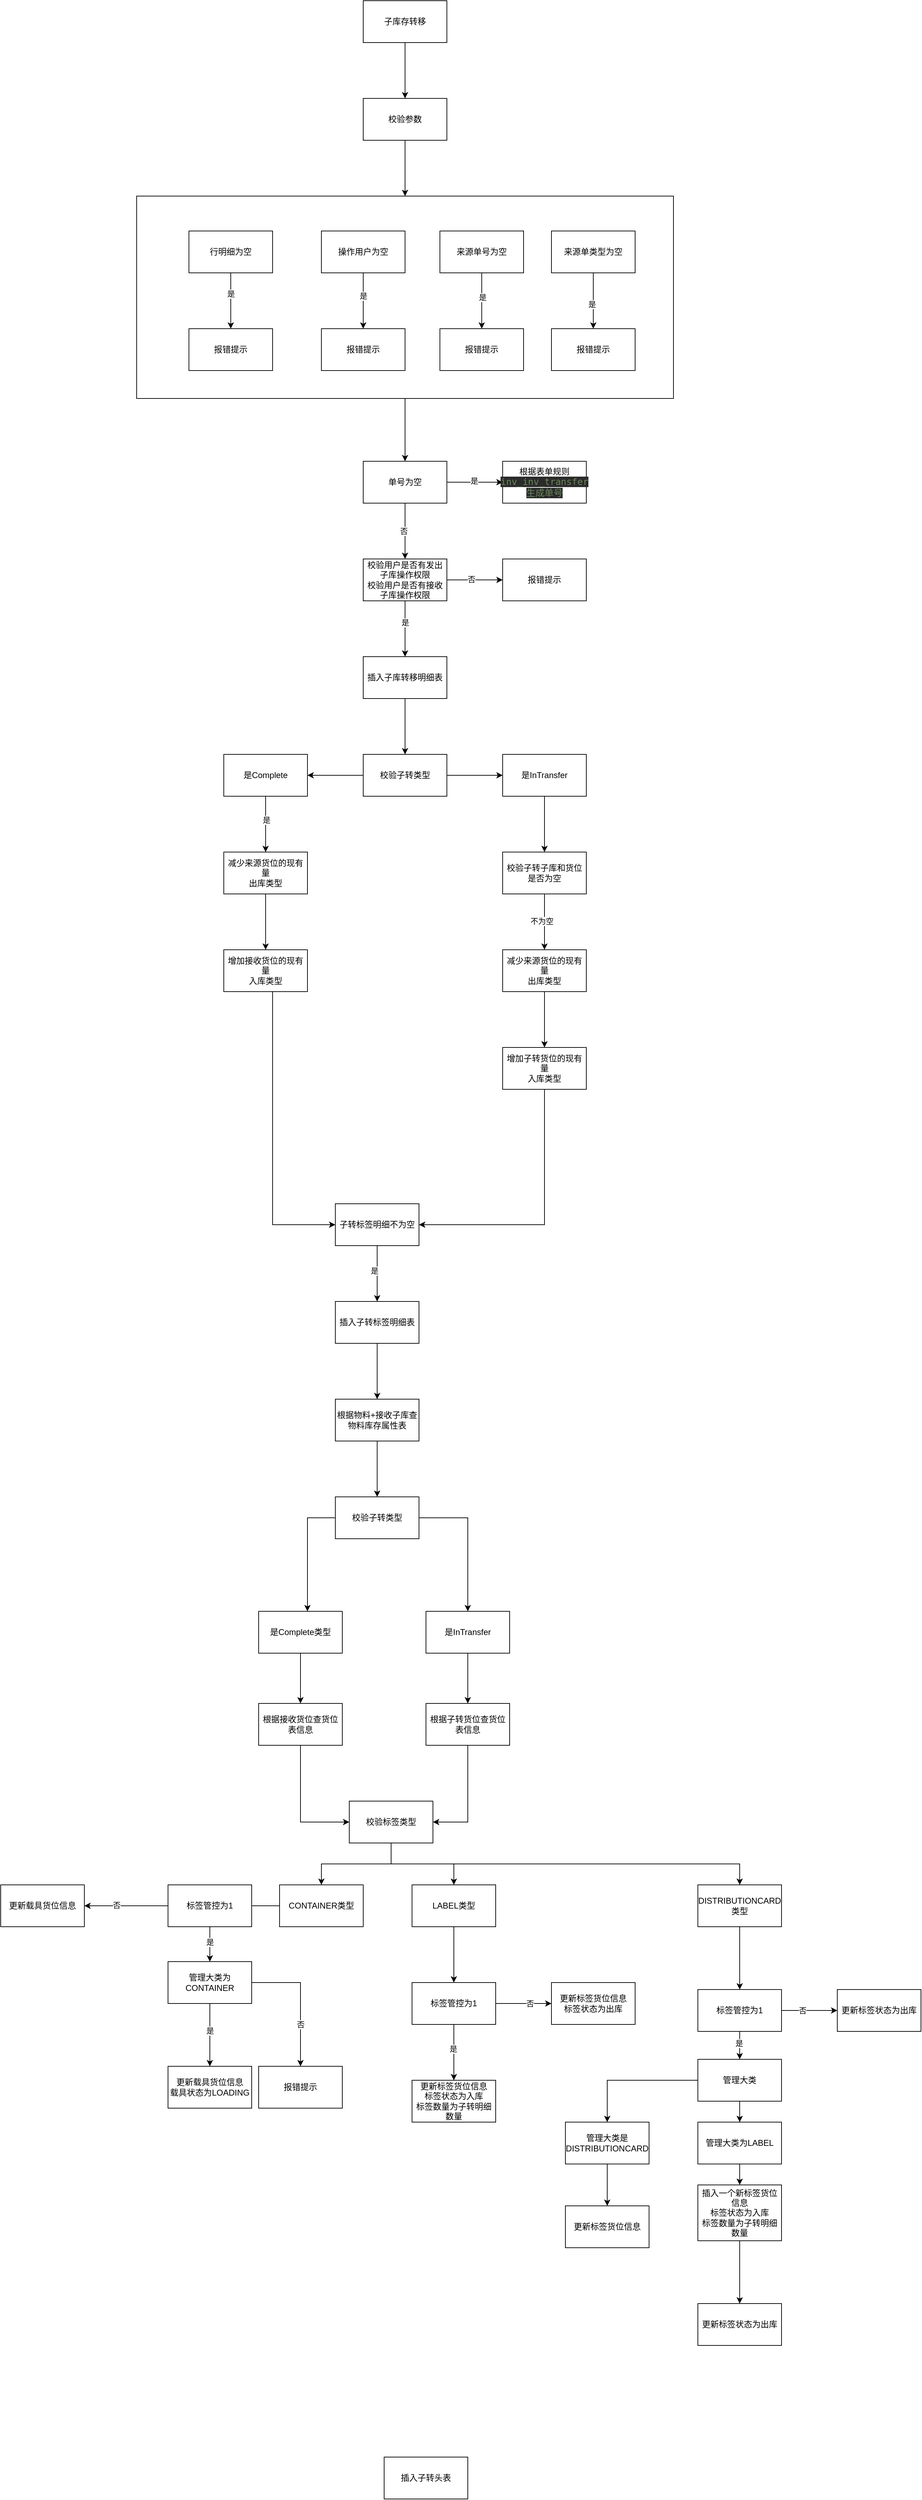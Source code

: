 <mxfile version="28.2.5">
  <diagram name="第 1 页" id="tIoFocaSIfOoUcppqvgv">
    <mxGraphModel dx="2492" dy="751" grid="1" gridSize="10" guides="1" tooltips="1" connect="1" arrows="1" fold="1" page="1" pageScale="1" pageWidth="827" pageHeight="1169" math="0" shadow="0">
      <root>
        <mxCell id="0" />
        <mxCell id="1" parent="0" />
        <mxCell id="RAw1Ewp5d5r38ydStngE-3" value="" style="edgeStyle=orthogonalEdgeStyle;rounded=0;orthogonalLoop=1;jettySize=auto;html=1;" edge="1" parent="1" source="RAw1Ewp5d5r38ydStngE-1" target="RAw1Ewp5d5r38ydStngE-2">
          <mxGeometry relative="1" as="geometry" />
        </mxCell>
        <mxCell id="RAw1Ewp5d5r38ydStngE-1" value="子库存转移" style="rounded=0;whiteSpace=wrap;html=1;" vertex="1" parent="1">
          <mxGeometry x="330" y="30" width="120" height="60" as="geometry" />
        </mxCell>
        <mxCell id="RAw1Ewp5d5r38ydStngE-5" value="" style="edgeStyle=orthogonalEdgeStyle;rounded=0;orthogonalLoop=1;jettySize=auto;html=1;" edge="1" parent="1" source="RAw1Ewp5d5r38ydStngE-2" target="RAw1Ewp5d5r38ydStngE-4">
          <mxGeometry relative="1" as="geometry" />
        </mxCell>
        <mxCell id="RAw1Ewp5d5r38ydStngE-2" value="校验参数" style="whiteSpace=wrap;html=1;rounded=0;" vertex="1" parent="1">
          <mxGeometry x="330" y="170" width="120" height="60" as="geometry" />
        </mxCell>
        <mxCell id="RAw1Ewp5d5r38ydStngE-23" value="" style="edgeStyle=orthogonalEdgeStyle;rounded=0;orthogonalLoop=1;jettySize=auto;html=1;" edge="1" parent="1" source="RAw1Ewp5d5r38ydStngE-4" target="RAw1Ewp5d5r38ydStngE-22">
          <mxGeometry relative="1" as="geometry" />
        </mxCell>
        <mxCell id="RAw1Ewp5d5r38ydStngE-4" value="" style="whiteSpace=wrap;html=1;rounded=0;" vertex="1" parent="1">
          <mxGeometry x="5" y="310" width="770" height="290" as="geometry" />
        </mxCell>
        <mxCell id="RAw1Ewp5d5r38ydStngE-11" value="" style="edgeStyle=orthogonalEdgeStyle;rounded=0;orthogonalLoop=1;jettySize=auto;html=1;" edge="1" parent="1" source="RAw1Ewp5d5r38ydStngE-6" target="RAw1Ewp5d5r38ydStngE-10">
          <mxGeometry relative="1" as="geometry" />
        </mxCell>
        <mxCell id="RAw1Ewp5d5r38ydStngE-12" value="是" style="edgeLabel;html=1;align=center;verticalAlign=middle;resizable=0;points=[];" vertex="1" connectable="0" parent="RAw1Ewp5d5r38ydStngE-11">
          <mxGeometry x="-0.25" relative="1" as="geometry">
            <mxPoint as="offset" />
          </mxGeometry>
        </mxCell>
        <mxCell id="RAw1Ewp5d5r38ydStngE-6" value="行明细为空" style="rounded=0;whiteSpace=wrap;html=1;" vertex="1" parent="1">
          <mxGeometry x="80" y="360" width="120" height="60" as="geometry" />
        </mxCell>
        <mxCell id="RAw1Ewp5d5r38ydStngE-14" value="" style="edgeStyle=orthogonalEdgeStyle;rounded=0;orthogonalLoop=1;jettySize=auto;html=1;" edge="1" parent="1" source="RAw1Ewp5d5r38ydStngE-7" target="RAw1Ewp5d5r38ydStngE-13">
          <mxGeometry relative="1" as="geometry" />
        </mxCell>
        <mxCell id="RAw1Ewp5d5r38ydStngE-15" value="是" style="edgeLabel;html=1;align=center;verticalAlign=middle;resizable=0;points=[];" vertex="1" connectable="0" parent="RAw1Ewp5d5r38ydStngE-14">
          <mxGeometry x="-0.175" relative="1" as="geometry">
            <mxPoint as="offset" />
          </mxGeometry>
        </mxCell>
        <mxCell id="RAw1Ewp5d5r38ydStngE-7" value="操作用户为空" style="rounded=0;whiteSpace=wrap;html=1;" vertex="1" parent="1">
          <mxGeometry x="270" y="360" width="120" height="60" as="geometry" />
        </mxCell>
        <mxCell id="RAw1Ewp5d5r38ydStngE-17" value="" style="edgeStyle=orthogonalEdgeStyle;rounded=0;orthogonalLoop=1;jettySize=auto;html=1;" edge="1" parent="1" source="RAw1Ewp5d5r38ydStngE-8" target="RAw1Ewp5d5r38ydStngE-16">
          <mxGeometry relative="1" as="geometry" />
        </mxCell>
        <mxCell id="RAw1Ewp5d5r38ydStngE-18" value="是" style="edgeLabel;html=1;align=center;verticalAlign=middle;resizable=0;points=[];" vertex="1" connectable="0" parent="RAw1Ewp5d5r38ydStngE-17">
          <mxGeometry x="-0.125" y="1" relative="1" as="geometry">
            <mxPoint as="offset" />
          </mxGeometry>
        </mxCell>
        <mxCell id="RAw1Ewp5d5r38ydStngE-8" value="来源单号为空" style="rounded=0;whiteSpace=wrap;html=1;" vertex="1" parent="1">
          <mxGeometry x="440" y="360" width="120" height="60" as="geometry" />
        </mxCell>
        <mxCell id="RAw1Ewp5d5r38ydStngE-20" value="" style="edgeStyle=orthogonalEdgeStyle;rounded=0;orthogonalLoop=1;jettySize=auto;html=1;" edge="1" parent="1" source="RAw1Ewp5d5r38ydStngE-9" target="RAw1Ewp5d5r38ydStngE-19">
          <mxGeometry relative="1" as="geometry" />
        </mxCell>
        <mxCell id="RAw1Ewp5d5r38ydStngE-21" value="是" style="edgeLabel;html=1;align=center;verticalAlign=middle;resizable=0;points=[];" vertex="1" connectable="0" parent="RAw1Ewp5d5r38ydStngE-20">
          <mxGeometry x="0.125" y="-2" relative="1" as="geometry">
            <mxPoint as="offset" />
          </mxGeometry>
        </mxCell>
        <mxCell id="RAw1Ewp5d5r38ydStngE-9" value="来源单类型为空" style="rounded=0;whiteSpace=wrap;html=1;" vertex="1" parent="1">
          <mxGeometry x="600" y="360" width="120" height="60" as="geometry" />
        </mxCell>
        <mxCell id="RAw1Ewp5d5r38ydStngE-10" value="报错提示" style="whiteSpace=wrap;html=1;rounded=0;" vertex="1" parent="1">
          <mxGeometry x="80" y="500" width="120" height="60" as="geometry" />
        </mxCell>
        <mxCell id="RAw1Ewp5d5r38ydStngE-13" value="报错提示" style="whiteSpace=wrap;html=1;rounded=0;" vertex="1" parent="1">
          <mxGeometry x="270" y="500" width="120" height="60" as="geometry" />
        </mxCell>
        <mxCell id="RAw1Ewp5d5r38ydStngE-16" value="报错提示" style="whiteSpace=wrap;html=1;rounded=0;" vertex="1" parent="1">
          <mxGeometry x="440" y="500" width="120" height="60" as="geometry" />
        </mxCell>
        <mxCell id="RAw1Ewp5d5r38ydStngE-19" value="报错提示" style="whiteSpace=wrap;html=1;rounded=0;" vertex="1" parent="1">
          <mxGeometry x="600" y="500" width="120" height="60" as="geometry" />
        </mxCell>
        <mxCell id="RAw1Ewp5d5r38ydStngE-26" value="" style="edgeStyle=orthogonalEdgeStyle;rounded=0;orthogonalLoop=1;jettySize=auto;html=1;" edge="1" parent="1" source="RAw1Ewp5d5r38ydStngE-22" target="RAw1Ewp5d5r38ydStngE-25">
          <mxGeometry relative="1" as="geometry" />
        </mxCell>
        <mxCell id="RAw1Ewp5d5r38ydStngE-27" value="是" style="edgeLabel;html=1;align=center;verticalAlign=middle;resizable=0;points=[];" vertex="1" connectable="0" parent="RAw1Ewp5d5r38ydStngE-26">
          <mxGeometry x="-0.025" y="2" relative="1" as="geometry">
            <mxPoint as="offset" />
          </mxGeometry>
        </mxCell>
        <mxCell id="RAw1Ewp5d5r38ydStngE-29" value="" style="edgeStyle=orthogonalEdgeStyle;rounded=0;orthogonalLoop=1;jettySize=auto;html=1;" edge="1" parent="1" source="RAw1Ewp5d5r38ydStngE-22" target="RAw1Ewp5d5r38ydStngE-28">
          <mxGeometry relative="1" as="geometry" />
        </mxCell>
        <mxCell id="RAw1Ewp5d5r38ydStngE-30" value="否" style="edgeLabel;html=1;align=center;verticalAlign=middle;resizable=0;points=[];" vertex="1" connectable="0" parent="RAw1Ewp5d5r38ydStngE-29">
          <mxGeometry y="-2" relative="1" as="geometry">
            <mxPoint as="offset" />
          </mxGeometry>
        </mxCell>
        <mxCell id="RAw1Ewp5d5r38ydStngE-22" value="单号为空" style="whiteSpace=wrap;html=1;rounded=0;" vertex="1" parent="1">
          <mxGeometry x="330" y="690" width="120" height="60" as="geometry" />
        </mxCell>
        <mxCell id="RAw1Ewp5d5r38ydStngE-25" value="根据表单规则&lt;span style=&quot;color: rgb(106, 135, 89); font-family: &amp;quot;JetBrains Mono&amp;quot;, monospace; font-size: 9.8pt; background-color: rgb(43, 43, 43);&quot;&gt;inv_inv_transfer生成单号&lt;/span&gt;" style="whiteSpace=wrap;html=1;rounded=0;" vertex="1" parent="1">
          <mxGeometry x="530" y="690" width="120" height="60" as="geometry" />
        </mxCell>
        <mxCell id="RAw1Ewp5d5r38ydStngE-32" value="" style="edgeStyle=orthogonalEdgeStyle;rounded=0;orthogonalLoop=1;jettySize=auto;html=1;" edge="1" parent="1" source="RAw1Ewp5d5r38ydStngE-28" target="RAw1Ewp5d5r38ydStngE-31">
          <mxGeometry relative="1" as="geometry" />
        </mxCell>
        <mxCell id="RAw1Ewp5d5r38ydStngE-33" value="否" style="edgeLabel;html=1;align=center;verticalAlign=middle;resizable=0;points=[];" vertex="1" connectable="0" parent="RAw1Ewp5d5r38ydStngE-32">
          <mxGeometry x="-0.125" y="1" relative="1" as="geometry">
            <mxPoint as="offset" />
          </mxGeometry>
        </mxCell>
        <mxCell id="RAw1Ewp5d5r38ydStngE-35" value="" style="edgeStyle=orthogonalEdgeStyle;rounded=0;orthogonalLoop=1;jettySize=auto;html=1;" edge="1" parent="1" source="RAw1Ewp5d5r38ydStngE-28" target="RAw1Ewp5d5r38ydStngE-34">
          <mxGeometry relative="1" as="geometry" />
        </mxCell>
        <mxCell id="RAw1Ewp5d5r38ydStngE-36" value="是" style="edgeLabel;html=1;align=center;verticalAlign=middle;resizable=0;points=[];" vertex="1" connectable="0" parent="RAw1Ewp5d5r38ydStngE-35">
          <mxGeometry x="-0.225" relative="1" as="geometry">
            <mxPoint as="offset" />
          </mxGeometry>
        </mxCell>
        <mxCell id="RAw1Ewp5d5r38ydStngE-28" value="校验用户是否有发出子库操作权限&lt;div&gt;校验用户是否有接收子库操作权限&lt;/div&gt;" style="whiteSpace=wrap;html=1;rounded=0;" vertex="1" parent="1">
          <mxGeometry x="330" y="830" width="120" height="60" as="geometry" />
        </mxCell>
        <mxCell id="RAw1Ewp5d5r38ydStngE-31" value="报错提示" style="whiteSpace=wrap;html=1;rounded=0;" vertex="1" parent="1">
          <mxGeometry x="530" y="830" width="120" height="60" as="geometry" />
        </mxCell>
        <mxCell id="RAw1Ewp5d5r38ydStngE-38" value="" style="edgeStyle=orthogonalEdgeStyle;rounded=0;orthogonalLoop=1;jettySize=auto;html=1;" edge="1" parent="1" source="RAw1Ewp5d5r38ydStngE-34" target="RAw1Ewp5d5r38ydStngE-37">
          <mxGeometry relative="1" as="geometry" />
        </mxCell>
        <mxCell id="RAw1Ewp5d5r38ydStngE-34" value="插入子库转移明细表" style="whiteSpace=wrap;html=1;rounded=0;" vertex="1" parent="1">
          <mxGeometry x="330" y="970" width="120" height="60" as="geometry" />
        </mxCell>
        <mxCell id="RAw1Ewp5d5r38ydStngE-40" value="" style="edgeStyle=orthogonalEdgeStyle;rounded=0;orthogonalLoop=1;jettySize=auto;html=1;" edge="1" parent="1" source="RAw1Ewp5d5r38ydStngE-37" target="RAw1Ewp5d5r38ydStngE-39">
          <mxGeometry relative="1" as="geometry" />
        </mxCell>
        <mxCell id="RAw1Ewp5d5r38ydStngE-47" value="" style="edgeStyle=orthogonalEdgeStyle;rounded=0;orthogonalLoop=1;jettySize=auto;html=1;" edge="1" parent="1" source="RAw1Ewp5d5r38ydStngE-37" target="RAw1Ewp5d5r38ydStngE-46">
          <mxGeometry relative="1" as="geometry" />
        </mxCell>
        <mxCell id="RAw1Ewp5d5r38ydStngE-37" value="校验子转类型" style="whiteSpace=wrap;html=1;rounded=0;" vertex="1" parent="1">
          <mxGeometry x="330" y="1110" width="120" height="60" as="geometry" />
        </mxCell>
        <mxCell id="RAw1Ewp5d5r38ydStngE-42" value="" style="edgeStyle=orthogonalEdgeStyle;rounded=0;orthogonalLoop=1;jettySize=auto;html=1;" edge="1" parent="1" source="RAw1Ewp5d5r38ydStngE-39" target="RAw1Ewp5d5r38ydStngE-41">
          <mxGeometry relative="1" as="geometry" />
        </mxCell>
        <mxCell id="RAw1Ewp5d5r38ydStngE-43" value="是" style="edgeLabel;html=1;align=center;verticalAlign=middle;resizable=0;points=[];" vertex="1" connectable="0" parent="RAw1Ewp5d5r38ydStngE-42">
          <mxGeometry x="-0.15" y="1" relative="1" as="geometry">
            <mxPoint as="offset" />
          </mxGeometry>
        </mxCell>
        <mxCell id="RAw1Ewp5d5r38ydStngE-39" value="是Complete" style="whiteSpace=wrap;html=1;rounded=0;" vertex="1" parent="1">
          <mxGeometry x="130" y="1110" width="120" height="60" as="geometry" />
        </mxCell>
        <mxCell id="RAw1Ewp5d5r38ydStngE-45" value="" style="edgeStyle=orthogonalEdgeStyle;rounded=0;orthogonalLoop=1;jettySize=auto;html=1;" edge="1" parent="1" source="RAw1Ewp5d5r38ydStngE-41" target="RAw1Ewp5d5r38ydStngE-44">
          <mxGeometry relative="1" as="geometry" />
        </mxCell>
        <mxCell id="RAw1Ewp5d5r38ydStngE-41" value="减少来源货位的现有量&lt;div&gt;出库类型&lt;/div&gt;" style="whiteSpace=wrap;html=1;rounded=0;" vertex="1" parent="1">
          <mxGeometry x="130" y="1250" width="120" height="60" as="geometry" />
        </mxCell>
        <mxCell id="RAw1Ewp5d5r38ydStngE-56" value="" style="edgeStyle=orthogonalEdgeStyle;rounded=0;orthogonalLoop=1;jettySize=auto;html=1;" edge="1" parent="1" source="RAw1Ewp5d5r38ydStngE-44" target="RAw1Ewp5d5r38ydStngE-55">
          <mxGeometry relative="1" as="geometry">
            <Array as="points">
              <mxPoint x="200" y="1784" />
            </Array>
          </mxGeometry>
        </mxCell>
        <mxCell id="RAw1Ewp5d5r38ydStngE-44" value="增加接收货位的现有量&lt;div&gt;入库类型&lt;/div&gt;" style="whiteSpace=wrap;html=1;rounded=0;" vertex="1" parent="1">
          <mxGeometry x="130" y="1390" width="120" height="60" as="geometry" />
        </mxCell>
        <mxCell id="RAw1Ewp5d5r38ydStngE-49" value="" style="edgeStyle=orthogonalEdgeStyle;rounded=0;orthogonalLoop=1;jettySize=auto;html=1;" edge="1" parent="1" source="RAw1Ewp5d5r38ydStngE-46" target="RAw1Ewp5d5r38ydStngE-48">
          <mxGeometry relative="1" as="geometry" />
        </mxCell>
        <mxCell id="RAw1Ewp5d5r38ydStngE-46" value="是InTransfer" style="whiteSpace=wrap;html=1;rounded=0;" vertex="1" parent="1">
          <mxGeometry x="530" y="1110" width="120" height="60" as="geometry" />
        </mxCell>
        <mxCell id="RAw1Ewp5d5r38ydStngE-51" value="" style="edgeStyle=orthogonalEdgeStyle;rounded=0;orthogonalLoop=1;jettySize=auto;html=1;" edge="1" parent="1" source="RAw1Ewp5d5r38ydStngE-48" target="RAw1Ewp5d5r38ydStngE-50">
          <mxGeometry relative="1" as="geometry" />
        </mxCell>
        <mxCell id="RAw1Ewp5d5r38ydStngE-52" value="不为空" style="edgeLabel;html=1;align=center;verticalAlign=middle;resizable=0;points=[];" vertex="1" connectable="0" parent="RAw1Ewp5d5r38ydStngE-51">
          <mxGeometry x="-0.025" y="-4" relative="1" as="geometry">
            <mxPoint as="offset" />
          </mxGeometry>
        </mxCell>
        <mxCell id="RAw1Ewp5d5r38ydStngE-48" value="校验子转子库和货位是否为空" style="whiteSpace=wrap;html=1;rounded=0;" vertex="1" parent="1">
          <mxGeometry x="530" y="1250" width="120" height="60" as="geometry" />
        </mxCell>
        <mxCell id="RAw1Ewp5d5r38ydStngE-54" value="" style="edgeStyle=orthogonalEdgeStyle;rounded=0;orthogonalLoop=1;jettySize=auto;html=1;" edge="1" parent="1" source="RAw1Ewp5d5r38ydStngE-50" target="RAw1Ewp5d5r38ydStngE-53">
          <mxGeometry relative="1" as="geometry" />
        </mxCell>
        <mxCell id="RAw1Ewp5d5r38ydStngE-50" value="减少来源货位的现有量&lt;div&gt;出库类型&lt;/div&gt;" style="whiteSpace=wrap;html=1;rounded=0;" vertex="1" parent="1">
          <mxGeometry x="530" y="1390" width="120" height="60" as="geometry" />
        </mxCell>
        <mxCell id="RAw1Ewp5d5r38ydStngE-57" style="edgeStyle=orthogonalEdgeStyle;rounded=0;orthogonalLoop=1;jettySize=auto;html=1;entryX=1;entryY=0.5;entryDx=0;entryDy=0;" edge="1" parent="1" source="RAw1Ewp5d5r38ydStngE-53" target="RAw1Ewp5d5r38ydStngE-55">
          <mxGeometry relative="1" as="geometry">
            <Array as="points">
              <mxPoint x="590" y="1784" />
            </Array>
          </mxGeometry>
        </mxCell>
        <mxCell id="RAw1Ewp5d5r38ydStngE-53" value="增加子转货位的现有量&lt;div&gt;入库类型&lt;/div&gt;" style="whiteSpace=wrap;html=1;rounded=0;" vertex="1" parent="1">
          <mxGeometry x="530" y="1530" width="120" height="60" as="geometry" />
        </mxCell>
        <mxCell id="RAw1Ewp5d5r38ydStngE-59" value="" style="edgeStyle=orthogonalEdgeStyle;rounded=0;orthogonalLoop=1;jettySize=auto;html=1;" edge="1" parent="1" source="RAw1Ewp5d5r38ydStngE-55" target="RAw1Ewp5d5r38ydStngE-58">
          <mxGeometry relative="1" as="geometry" />
        </mxCell>
        <mxCell id="RAw1Ewp5d5r38ydStngE-60" value="是" style="edgeLabel;html=1;align=center;verticalAlign=middle;resizable=0;points=[];" vertex="1" connectable="0" parent="RAw1Ewp5d5r38ydStngE-59">
          <mxGeometry x="-0.1" y="-4" relative="1" as="geometry">
            <mxPoint as="offset" />
          </mxGeometry>
        </mxCell>
        <mxCell id="RAw1Ewp5d5r38ydStngE-55" value="子转标签明细不为空" style="whiteSpace=wrap;html=1;rounded=0;" vertex="1" parent="1">
          <mxGeometry x="290" y="1754" width="120" height="60" as="geometry" />
        </mxCell>
        <mxCell id="RAw1Ewp5d5r38ydStngE-62" value="" style="edgeStyle=orthogonalEdgeStyle;rounded=0;orthogonalLoop=1;jettySize=auto;html=1;" edge="1" parent="1" source="RAw1Ewp5d5r38ydStngE-58" target="RAw1Ewp5d5r38ydStngE-61">
          <mxGeometry relative="1" as="geometry" />
        </mxCell>
        <mxCell id="RAw1Ewp5d5r38ydStngE-58" value="插入子转标签明细表" style="whiteSpace=wrap;html=1;rounded=0;" vertex="1" parent="1">
          <mxGeometry x="290" y="1894" width="120" height="60" as="geometry" />
        </mxCell>
        <mxCell id="RAw1Ewp5d5r38ydStngE-68" value="" style="edgeStyle=orthogonalEdgeStyle;rounded=0;orthogonalLoop=1;jettySize=auto;html=1;" edge="1" parent="1" source="RAw1Ewp5d5r38ydStngE-61" target="RAw1Ewp5d5r38ydStngE-67">
          <mxGeometry relative="1" as="geometry" />
        </mxCell>
        <mxCell id="RAw1Ewp5d5r38ydStngE-61" value="根据物料+接收子库查物料库存属性表" style="whiteSpace=wrap;html=1;rounded=0;" vertex="1" parent="1">
          <mxGeometry x="290" y="2034" width="120" height="60" as="geometry" />
        </mxCell>
        <mxCell id="RAw1Ewp5d5r38ydStngE-66" value="" style="edgeStyle=orthogonalEdgeStyle;rounded=0;orthogonalLoop=1;jettySize=auto;html=1;" edge="1" parent="1" source="RAw1Ewp5d5r38ydStngE-63" target="RAw1Ewp5d5r38ydStngE-65">
          <mxGeometry relative="1" as="geometry" />
        </mxCell>
        <mxCell id="RAw1Ewp5d5r38ydStngE-100" value="" style="edgeStyle=orthogonalEdgeStyle;rounded=0;orthogonalLoop=1;jettySize=auto;html=1;" edge="1" parent="1" source="RAw1Ewp5d5r38ydStngE-63" target="RAw1Ewp5d5r38ydStngE-99">
          <mxGeometry relative="1" as="geometry" />
        </mxCell>
        <mxCell id="RAw1Ewp5d5r38ydStngE-110" value="" style="edgeStyle=orthogonalEdgeStyle;rounded=0;orthogonalLoop=1;jettySize=auto;html=1;" edge="1" parent="1" source="RAw1Ewp5d5r38ydStngE-63" target="RAw1Ewp5d5r38ydStngE-109">
          <mxGeometry relative="1" as="geometry">
            <Array as="points">
              <mxPoint x="370" y="2700" />
              <mxPoint x="870" y="2700" />
            </Array>
          </mxGeometry>
        </mxCell>
        <mxCell id="RAw1Ewp5d5r38ydStngE-63" value="校验标签类型" style="whiteSpace=wrap;html=1;rounded=0;" vertex="1" parent="1">
          <mxGeometry x="310" y="2610" width="120" height="60" as="geometry" />
        </mxCell>
        <mxCell id="RAw1Ewp5d5r38ydStngE-79" value="" style="edgeStyle=orthogonalEdgeStyle;rounded=0;orthogonalLoop=1;jettySize=auto;html=1;" edge="1" parent="1" source="RAw1Ewp5d5r38ydStngE-65">
          <mxGeometry relative="1" as="geometry">
            <mxPoint x="110" y="2760" as="targetPoint" />
          </mxGeometry>
        </mxCell>
        <mxCell id="RAw1Ewp5d5r38ydStngE-65" value="CONTAINER类型" style="whiteSpace=wrap;html=1;rounded=0;" vertex="1" parent="1">
          <mxGeometry x="210" y="2730" width="120" height="60" as="geometry" />
        </mxCell>
        <mxCell id="RAw1Ewp5d5r38ydStngE-70" value="" style="edgeStyle=orthogonalEdgeStyle;rounded=0;orthogonalLoop=1;jettySize=auto;html=1;" edge="1" parent="1" source="RAw1Ewp5d5r38ydStngE-67" target="RAw1Ewp5d5r38ydStngE-69">
          <mxGeometry relative="1" as="geometry">
            <Array as="points">
              <mxPoint x="250" y="2204" />
            </Array>
          </mxGeometry>
        </mxCell>
        <mxCell id="RAw1Ewp5d5r38ydStngE-74" value="" style="edgeStyle=orthogonalEdgeStyle;rounded=0;orthogonalLoop=1;jettySize=auto;html=1;" edge="1" parent="1" source="RAw1Ewp5d5r38ydStngE-67" target="RAw1Ewp5d5r38ydStngE-73">
          <mxGeometry relative="1" as="geometry" />
        </mxCell>
        <mxCell id="RAw1Ewp5d5r38ydStngE-67" value="校验子转类型" style="whiteSpace=wrap;html=1;rounded=0;" vertex="1" parent="1">
          <mxGeometry x="290" y="2174" width="120" height="60" as="geometry" />
        </mxCell>
        <mxCell id="RAw1Ewp5d5r38ydStngE-72" value="" style="edgeStyle=orthogonalEdgeStyle;rounded=0;orthogonalLoop=1;jettySize=auto;html=1;" edge="1" parent="1" source="RAw1Ewp5d5r38ydStngE-69" target="RAw1Ewp5d5r38ydStngE-71">
          <mxGeometry relative="1" as="geometry" />
        </mxCell>
        <mxCell id="RAw1Ewp5d5r38ydStngE-69" value="是Complete类型" style="whiteSpace=wrap;html=1;rounded=0;" vertex="1" parent="1">
          <mxGeometry x="180" y="2338" width="120" height="60" as="geometry" />
        </mxCell>
        <mxCell id="RAw1Ewp5d5r38ydStngE-80" style="edgeStyle=orthogonalEdgeStyle;rounded=0;orthogonalLoop=1;jettySize=auto;html=1;" edge="1" parent="1" source="RAw1Ewp5d5r38ydStngE-71" target="RAw1Ewp5d5r38ydStngE-63">
          <mxGeometry relative="1" as="geometry">
            <Array as="points">
              <mxPoint x="240" y="2640" />
            </Array>
          </mxGeometry>
        </mxCell>
        <mxCell id="RAw1Ewp5d5r38ydStngE-71" value="根据接收货位查货位表信息" style="whiteSpace=wrap;html=1;rounded=0;" vertex="1" parent="1">
          <mxGeometry x="180" y="2470" width="120" height="60" as="geometry" />
        </mxCell>
        <mxCell id="RAw1Ewp5d5r38ydStngE-76" value="" style="edgeStyle=orthogonalEdgeStyle;rounded=0;orthogonalLoop=1;jettySize=auto;html=1;" edge="1" parent="1" source="RAw1Ewp5d5r38ydStngE-73" target="RAw1Ewp5d5r38ydStngE-75">
          <mxGeometry relative="1" as="geometry" />
        </mxCell>
        <mxCell id="RAw1Ewp5d5r38ydStngE-73" value="是InTransfer" style="whiteSpace=wrap;html=1;rounded=0;" vertex="1" parent="1">
          <mxGeometry x="420" y="2338" width="120" height="60" as="geometry" />
        </mxCell>
        <mxCell id="RAw1Ewp5d5r38ydStngE-81" style="edgeStyle=orthogonalEdgeStyle;rounded=0;orthogonalLoop=1;jettySize=auto;html=1;entryX=1;entryY=0.5;entryDx=0;entryDy=0;" edge="1" parent="1" source="RAw1Ewp5d5r38ydStngE-75" target="RAw1Ewp5d5r38ydStngE-63">
          <mxGeometry relative="1" as="geometry" />
        </mxCell>
        <mxCell id="RAw1Ewp5d5r38ydStngE-75" value="根据子转货位查货位表信息" style="whiteSpace=wrap;html=1;rounded=0;" vertex="1" parent="1">
          <mxGeometry x="420" y="2470" width="120" height="60" as="geometry" />
        </mxCell>
        <mxCell id="RAw1Ewp5d5r38ydStngE-78" value="更新载具货位信息&lt;div&gt;载具状态为LOADING&lt;/div&gt;" style="whiteSpace=wrap;html=1;rounded=0;" vertex="1" parent="1">
          <mxGeometry x="50" y="2990" width="120" height="60" as="geometry" />
        </mxCell>
        <mxCell id="RAw1Ewp5d5r38ydStngE-84" style="edgeStyle=orthogonalEdgeStyle;rounded=0;orthogonalLoop=1;jettySize=auto;html=1;entryX=0.5;entryY=0;entryDx=0;entryDy=0;" edge="1" parent="1" source="RAw1Ewp5d5r38ydStngE-83" target="RAw1Ewp5d5r38ydStngE-78">
          <mxGeometry relative="1" as="geometry" />
        </mxCell>
        <mxCell id="RAw1Ewp5d5r38ydStngE-88" value="是" style="edgeLabel;html=1;align=center;verticalAlign=middle;resizable=0;points=[];" vertex="1" connectable="0" parent="RAw1Ewp5d5r38ydStngE-84">
          <mxGeometry x="-0.133" relative="1" as="geometry">
            <mxPoint as="offset" />
          </mxGeometry>
        </mxCell>
        <mxCell id="RAw1Ewp5d5r38ydStngE-86" value="" style="edgeStyle=orthogonalEdgeStyle;rounded=0;orthogonalLoop=1;jettySize=auto;html=1;" edge="1" parent="1" source="RAw1Ewp5d5r38ydStngE-83" target="RAw1Ewp5d5r38ydStngE-85">
          <mxGeometry relative="1" as="geometry" />
        </mxCell>
        <mxCell id="RAw1Ewp5d5r38ydStngE-87" value="否" style="edgeLabel;html=1;align=center;verticalAlign=middle;resizable=0;points=[];" vertex="1" connectable="0" parent="RAw1Ewp5d5r38ydStngE-86">
          <mxGeometry x="-0.1" y="4" relative="1" as="geometry">
            <mxPoint x="-4" y="44" as="offset" />
          </mxGeometry>
        </mxCell>
        <mxCell id="RAw1Ewp5d5r38ydStngE-83" value="管理大类为CONTAINER" style="rounded=0;whiteSpace=wrap;html=1;" vertex="1" parent="1">
          <mxGeometry x="50" y="2840" width="120" height="60" as="geometry" />
        </mxCell>
        <mxCell id="RAw1Ewp5d5r38ydStngE-85" value="报错提示" style="whiteSpace=wrap;html=1;rounded=0;" vertex="1" parent="1">
          <mxGeometry x="180" y="2990" width="120" height="60" as="geometry" />
        </mxCell>
        <mxCell id="RAw1Ewp5d5r38ydStngE-89" value="更新载具货位信息" style="whiteSpace=wrap;html=1;rounded=0;" vertex="1" parent="1">
          <mxGeometry x="-190" y="2730" width="120" height="60" as="geometry" />
        </mxCell>
        <mxCell id="RAw1Ewp5d5r38ydStngE-93" style="edgeStyle=orthogonalEdgeStyle;rounded=0;orthogonalLoop=1;jettySize=auto;html=1;entryX=0.5;entryY=0;entryDx=0;entryDy=0;" edge="1" parent="1" source="RAw1Ewp5d5r38ydStngE-92" target="RAw1Ewp5d5r38ydStngE-83">
          <mxGeometry relative="1" as="geometry" />
        </mxCell>
        <mxCell id="RAw1Ewp5d5r38ydStngE-94" value="是" style="edgeLabel;html=1;align=center;verticalAlign=middle;resizable=0;points=[];" vertex="1" connectable="0" parent="RAw1Ewp5d5r38ydStngE-93">
          <mxGeometry x="-0.12" relative="1" as="geometry">
            <mxPoint as="offset" />
          </mxGeometry>
        </mxCell>
        <mxCell id="RAw1Ewp5d5r38ydStngE-95" style="edgeStyle=orthogonalEdgeStyle;rounded=0;orthogonalLoop=1;jettySize=auto;html=1;" edge="1" parent="1" source="RAw1Ewp5d5r38ydStngE-92" target="RAw1Ewp5d5r38ydStngE-89">
          <mxGeometry relative="1" as="geometry" />
        </mxCell>
        <mxCell id="RAw1Ewp5d5r38ydStngE-96" value="否" style="edgeLabel;html=1;align=center;verticalAlign=middle;resizable=0;points=[];" vertex="1" connectable="0" parent="RAw1Ewp5d5r38ydStngE-95">
          <mxGeometry x="0.241" y="-1" relative="1" as="geometry">
            <mxPoint as="offset" />
          </mxGeometry>
        </mxCell>
        <mxCell id="RAw1Ewp5d5r38ydStngE-92" value="标签管控为1" style="rounded=0;whiteSpace=wrap;html=1;" vertex="1" parent="1">
          <mxGeometry x="50" y="2730" width="120" height="60" as="geometry" />
        </mxCell>
        <mxCell id="RAw1Ewp5d5r38ydStngE-102" value="" style="edgeStyle=orthogonalEdgeStyle;rounded=0;orthogonalLoop=1;jettySize=auto;html=1;" edge="1" parent="1" source="RAw1Ewp5d5r38ydStngE-99" target="RAw1Ewp5d5r38ydStngE-101">
          <mxGeometry relative="1" as="geometry" />
        </mxCell>
        <mxCell id="RAw1Ewp5d5r38ydStngE-99" value="LABEL类型" style="whiteSpace=wrap;html=1;rounded=0;" vertex="1" parent="1">
          <mxGeometry x="400" y="2730" width="120" height="60" as="geometry" />
        </mxCell>
        <mxCell id="RAw1Ewp5d5r38ydStngE-104" value="" style="edgeStyle=orthogonalEdgeStyle;rounded=0;orthogonalLoop=1;jettySize=auto;html=1;" edge="1" parent="1" source="RAw1Ewp5d5r38ydStngE-101" target="RAw1Ewp5d5r38ydStngE-103">
          <mxGeometry relative="1" as="geometry" />
        </mxCell>
        <mxCell id="RAw1Ewp5d5r38ydStngE-105" value="是" style="edgeLabel;html=1;align=center;verticalAlign=middle;resizable=0;points=[];" vertex="1" connectable="0" parent="RAw1Ewp5d5r38ydStngE-104">
          <mxGeometry x="-0.125" y="-1" relative="1" as="geometry">
            <mxPoint as="offset" />
          </mxGeometry>
        </mxCell>
        <mxCell id="RAw1Ewp5d5r38ydStngE-107" value="" style="edgeStyle=orthogonalEdgeStyle;rounded=0;orthogonalLoop=1;jettySize=auto;html=1;" edge="1" parent="1" source="RAw1Ewp5d5r38ydStngE-101" target="RAw1Ewp5d5r38ydStngE-106">
          <mxGeometry relative="1" as="geometry" />
        </mxCell>
        <mxCell id="RAw1Ewp5d5r38ydStngE-108" value="否" style="edgeLabel;html=1;align=center;verticalAlign=middle;resizable=0;points=[];" vertex="1" connectable="0" parent="RAw1Ewp5d5r38ydStngE-107">
          <mxGeometry x="0.225" relative="1" as="geometry">
            <mxPoint as="offset" />
          </mxGeometry>
        </mxCell>
        <mxCell id="RAw1Ewp5d5r38ydStngE-101" value="标签管控为1" style="whiteSpace=wrap;html=1;rounded=0;" vertex="1" parent="1">
          <mxGeometry x="400" y="2870" width="120" height="60" as="geometry" />
        </mxCell>
        <mxCell id="RAw1Ewp5d5r38ydStngE-103" value="更新标签货位信息&lt;div&gt;标签状态为入库&lt;/div&gt;&lt;div&gt;标签数量为子转明细数量&lt;/div&gt;" style="whiteSpace=wrap;html=1;rounded=0;" vertex="1" parent="1">
          <mxGeometry x="400" y="3010" width="120" height="60" as="geometry" />
        </mxCell>
        <mxCell id="RAw1Ewp5d5r38ydStngE-106" value="更新标签货位信息&lt;div&gt;标签状态为出库&lt;/div&gt;" style="whiteSpace=wrap;html=1;rounded=0;" vertex="1" parent="1">
          <mxGeometry x="600" y="2870" width="120" height="60" as="geometry" />
        </mxCell>
        <mxCell id="RAw1Ewp5d5r38ydStngE-112" style="edgeStyle=orthogonalEdgeStyle;rounded=0;orthogonalLoop=1;jettySize=auto;html=1;entryX=0.5;entryY=0;entryDx=0;entryDy=0;" edge="1" parent="1" source="RAw1Ewp5d5r38ydStngE-109" target="RAw1Ewp5d5r38ydStngE-111">
          <mxGeometry relative="1" as="geometry" />
        </mxCell>
        <mxCell id="RAw1Ewp5d5r38ydStngE-109" value="DISTRIBUTIONCARD类型" style="whiteSpace=wrap;html=1;rounded=0;" vertex="1" parent="1">
          <mxGeometry x="810" y="2730" width="120" height="60" as="geometry" />
        </mxCell>
        <mxCell id="RAw1Ewp5d5r38ydStngE-114" value="" style="edgeStyle=orthogonalEdgeStyle;rounded=0;orthogonalLoop=1;jettySize=auto;html=1;" edge="1" parent="1" source="RAw1Ewp5d5r38ydStngE-111">
          <mxGeometry relative="1" as="geometry">
            <mxPoint x="870" y="2980" as="targetPoint" />
          </mxGeometry>
        </mxCell>
        <mxCell id="RAw1Ewp5d5r38ydStngE-115" value="是" style="edgeLabel;html=1;align=center;verticalAlign=middle;resizable=0;points=[];" vertex="1" connectable="0" parent="RAw1Ewp5d5r38ydStngE-114">
          <mxGeometry x="-0.175" y="-1" relative="1" as="geometry">
            <mxPoint as="offset" />
          </mxGeometry>
        </mxCell>
        <mxCell id="RAw1Ewp5d5r38ydStngE-117" value="" style="edgeStyle=orthogonalEdgeStyle;rounded=0;orthogonalLoop=1;jettySize=auto;html=1;" edge="1" parent="1" source="RAw1Ewp5d5r38ydStngE-111" target="RAw1Ewp5d5r38ydStngE-116">
          <mxGeometry relative="1" as="geometry" />
        </mxCell>
        <mxCell id="RAw1Ewp5d5r38ydStngE-118" value="否" style="edgeLabel;html=1;align=center;verticalAlign=middle;resizable=0;points=[];" vertex="1" connectable="0" parent="RAw1Ewp5d5r38ydStngE-117">
          <mxGeometry x="-0.25" relative="1" as="geometry">
            <mxPoint as="offset" />
          </mxGeometry>
        </mxCell>
        <mxCell id="RAw1Ewp5d5r38ydStngE-111" value="标签管控为1" style="whiteSpace=wrap;html=1;rounded=0;" vertex="1" parent="1">
          <mxGeometry x="810" y="2880" width="120" height="60" as="geometry" />
        </mxCell>
        <mxCell id="RAw1Ewp5d5r38ydStngE-120" value="" style="edgeStyle=orthogonalEdgeStyle;rounded=0;orthogonalLoop=1;jettySize=auto;html=1;" edge="1" parent="1" source="RAw1Ewp5d5r38ydStngE-113" target="RAw1Ewp5d5r38ydStngE-119">
          <mxGeometry relative="1" as="geometry" />
        </mxCell>
        <mxCell id="RAw1Ewp5d5r38ydStngE-113" value="管理大类为LABEL" style="whiteSpace=wrap;html=1;rounded=0;" vertex="1" parent="1">
          <mxGeometry x="810" y="3070" width="120" height="60" as="geometry" />
        </mxCell>
        <mxCell id="RAw1Ewp5d5r38ydStngE-116" value="更新标签状态为出库" style="whiteSpace=wrap;html=1;rounded=0;" vertex="1" parent="1">
          <mxGeometry x="1010" y="2880" width="120" height="60" as="geometry" />
        </mxCell>
        <mxCell id="RAw1Ewp5d5r38ydStngE-122" value="" style="edgeStyle=orthogonalEdgeStyle;rounded=0;orthogonalLoop=1;jettySize=auto;html=1;" edge="1" parent="1" source="RAw1Ewp5d5r38ydStngE-119" target="RAw1Ewp5d5r38ydStngE-121">
          <mxGeometry relative="1" as="geometry" />
        </mxCell>
        <mxCell id="RAw1Ewp5d5r38ydStngE-119" value="插入一个新标签货位信息&lt;div&gt;标签状态为入库&lt;/div&gt;&lt;div&gt;标签数量为子转明细数量&lt;/div&gt;" style="whiteSpace=wrap;html=1;rounded=0;" vertex="1" parent="1">
          <mxGeometry x="810" y="3160" width="120" height="80" as="geometry" />
        </mxCell>
        <mxCell id="RAw1Ewp5d5r38ydStngE-121" value="更新标签状态为出库" style="whiteSpace=wrap;html=1;rounded=0;" vertex="1" parent="1">
          <mxGeometry x="810" y="3330" width="120" height="60" as="geometry" />
        </mxCell>
        <mxCell id="RAw1Ewp5d5r38ydStngE-127" value="" style="edgeStyle=orthogonalEdgeStyle;rounded=0;orthogonalLoop=1;jettySize=auto;html=1;" edge="1" parent="1" source="RAw1Ewp5d5r38ydStngE-125" target="RAw1Ewp5d5r38ydStngE-126">
          <mxGeometry relative="1" as="geometry" />
        </mxCell>
        <mxCell id="RAw1Ewp5d5r38ydStngE-125" value="管理大类是DISTRIBUTIONCARD" style="rounded=0;whiteSpace=wrap;html=1;" vertex="1" parent="1">
          <mxGeometry x="620" y="3070" width="120" height="60" as="geometry" />
        </mxCell>
        <mxCell id="RAw1Ewp5d5r38ydStngE-126" value="更新标签货位信息" style="whiteSpace=wrap;html=1;rounded=0;" vertex="1" parent="1">
          <mxGeometry x="620" y="3190" width="120" height="60" as="geometry" />
        </mxCell>
        <mxCell id="RAw1Ewp5d5r38ydStngE-129" style="edgeStyle=orthogonalEdgeStyle;rounded=0;orthogonalLoop=1;jettySize=auto;html=1;" edge="1" parent="1" source="RAw1Ewp5d5r38ydStngE-128" target="RAw1Ewp5d5r38ydStngE-125">
          <mxGeometry relative="1" as="geometry" />
        </mxCell>
        <mxCell id="RAw1Ewp5d5r38ydStngE-130" style="edgeStyle=orthogonalEdgeStyle;rounded=0;orthogonalLoop=1;jettySize=auto;html=1;entryX=0.5;entryY=0;entryDx=0;entryDy=0;" edge="1" parent="1" source="RAw1Ewp5d5r38ydStngE-128" target="RAw1Ewp5d5r38ydStngE-113">
          <mxGeometry relative="1" as="geometry" />
        </mxCell>
        <mxCell id="RAw1Ewp5d5r38ydStngE-128" value="管理大类" style="rounded=0;whiteSpace=wrap;html=1;" vertex="1" parent="1">
          <mxGeometry x="810" y="2980" width="120" height="60" as="geometry" />
        </mxCell>
        <mxCell id="RAw1Ewp5d5r38ydStngE-136" value="插入子转头表" style="whiteSpace=wrap;html=1;rounded=0;" vertex="1" parent="1">
          <mxGeometry x="360" y="3550" width="120" height="60" as="geometry" />
        </mxCell>
      </root>
    </mxGraphModel>
  </diagram>
</mxfile>
